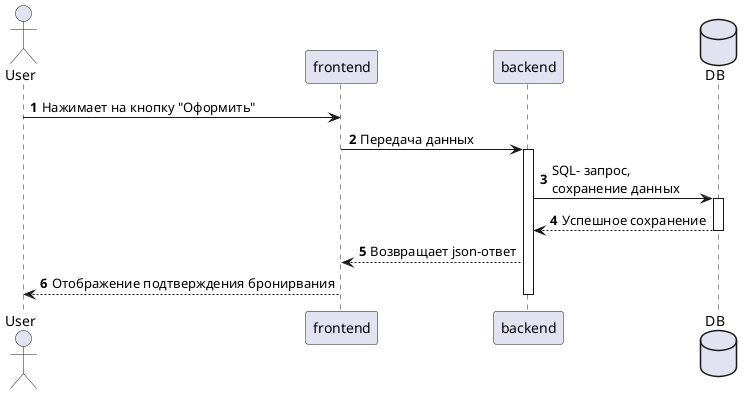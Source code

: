 
@startuml
actor User
participant frontend 
participant backend
database DB
autonumber

User -> frontend  : Нажимает на кнопку "Оформить"
frontend  -> backend :  Передача данных
activate backend
backend -> DB : SQL- запрос, \nсохранение данных
activate DB
DB --> backend : Успешное сохранение
deactivate DB
backend --> frontend  :  Возвращает json-ответ
frontend --> User : Отображение подтверждения бронирвания
deactivate backend
deactivate frontend 
@enduml
@enduml
